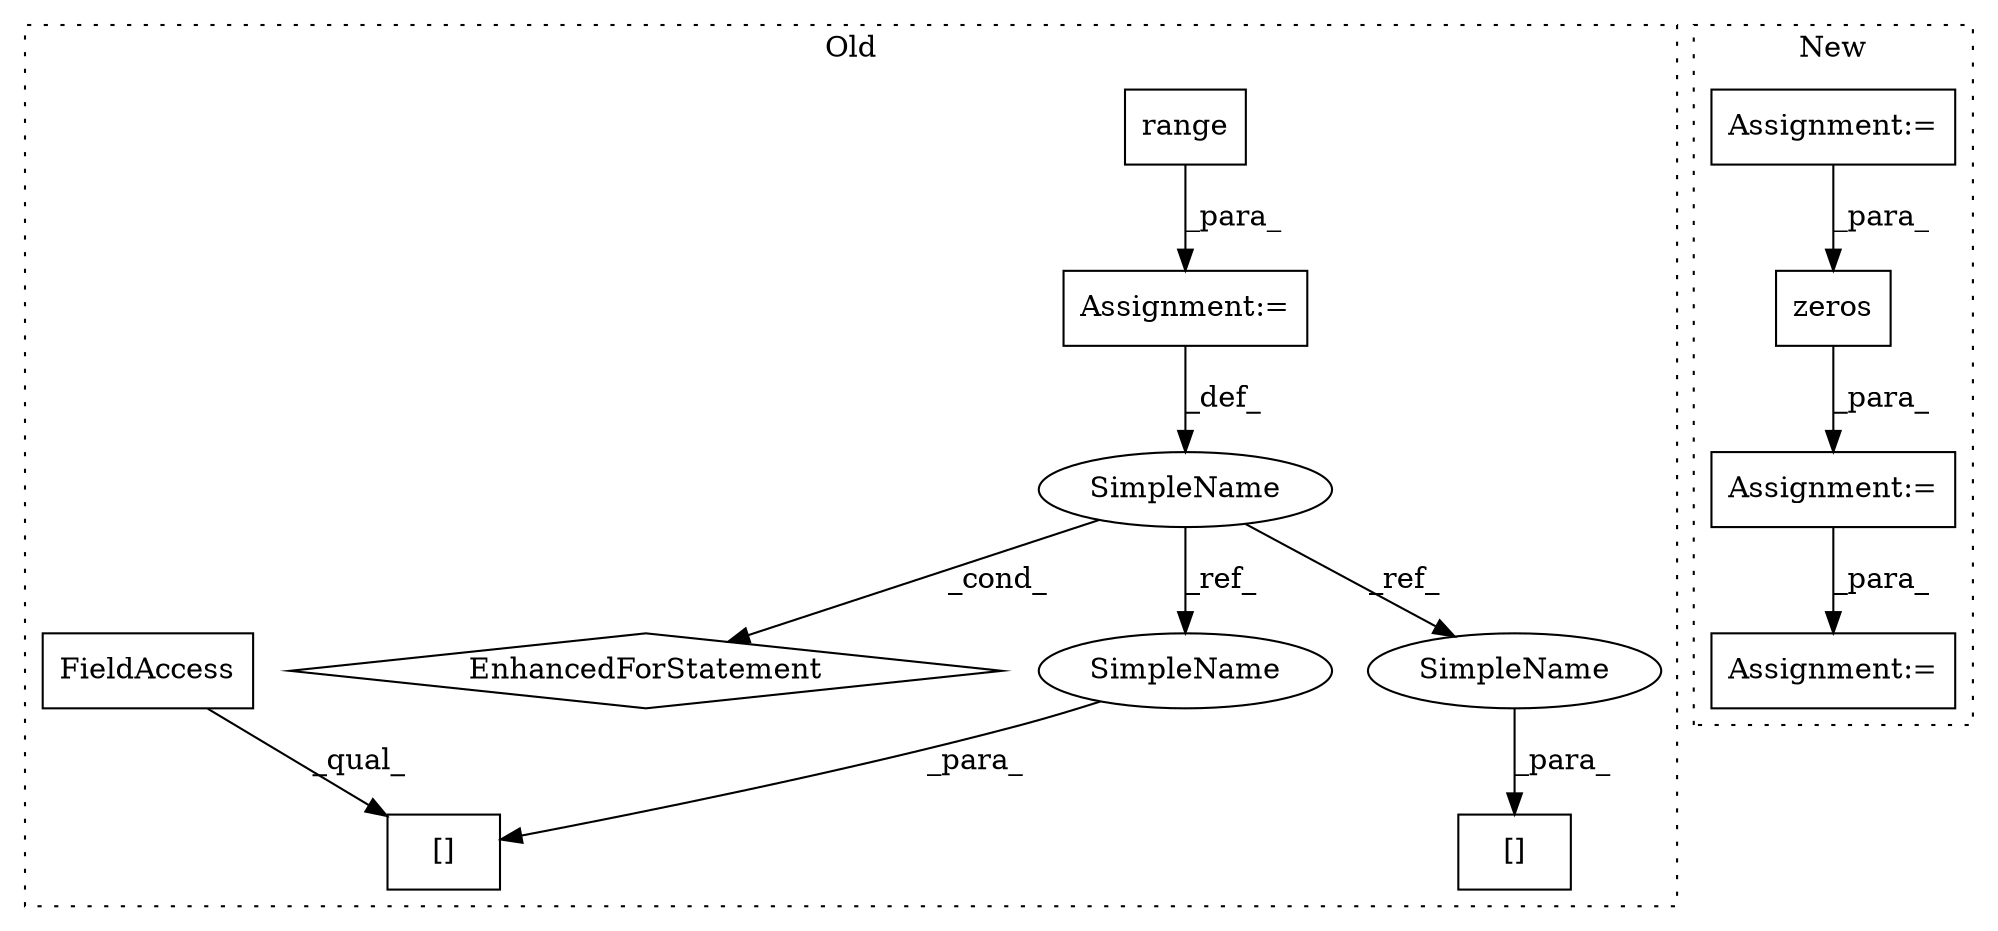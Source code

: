 digraph G {
subgraph cluster0 {
1 [label="range" a="32" s="3675,3690" l="6,1" shape="box"];
3 [label="Assignment:=" a="7" s="3610,3691" l="53,2" shape="box"];
5 [label="EnhancedForStatement" a="70" s="3610,3691" l="53,2" shape="diamond"];
7 [label="[]" a="2" s="3894,3917" l="18,1" shape="box"];
8 [label="FieldAccess" a="22" s="3894" l="17" shape="box"];
9 [label="SimpleName" a="42" s="3667" l="5" shape="ellipse"];
10 [label="[]" a="2" s="3734,3757" l="18,1" shape="box"];
12 [label="SimpleName" a="42" s="3912" l="5" shape="ellipse"];
13 [label="SimpleName" a="42" s="3752" l="5" shape="ellipse"];
label = "Old";
style="dotted";
}
subgraph cluster1 {
2 [label="zeros" a="32" s="3491,3522" l="6,1" shape="box"];
4 [label="Assignment:=" a="7" s="3657" l="1" shape="box"];
6 [label="Assignment:=" a="7" s="3394" l="8" shape="box"];
11 [label="Assignment:=" a="7" s="3689" l="1" shape="box"];
label = "New";
style="dotted";
}
1 -> 3 [label="_para_"];
2 -> 4 [label="_para_"];
3 -> 9 [label="_def_"];
4 -> 11 [label="_para_"];
6 -> 2 [label="_para_"];
8 -> 7 [label="_qual_"];
9 -> 5 [label="_cond_"];
9 -> 12 [label="_ref_"];
9 -> 13 [label="_ref_"];
12 -> 7 [label="_para_"];
13 -> 10 [label="_para_"];
}